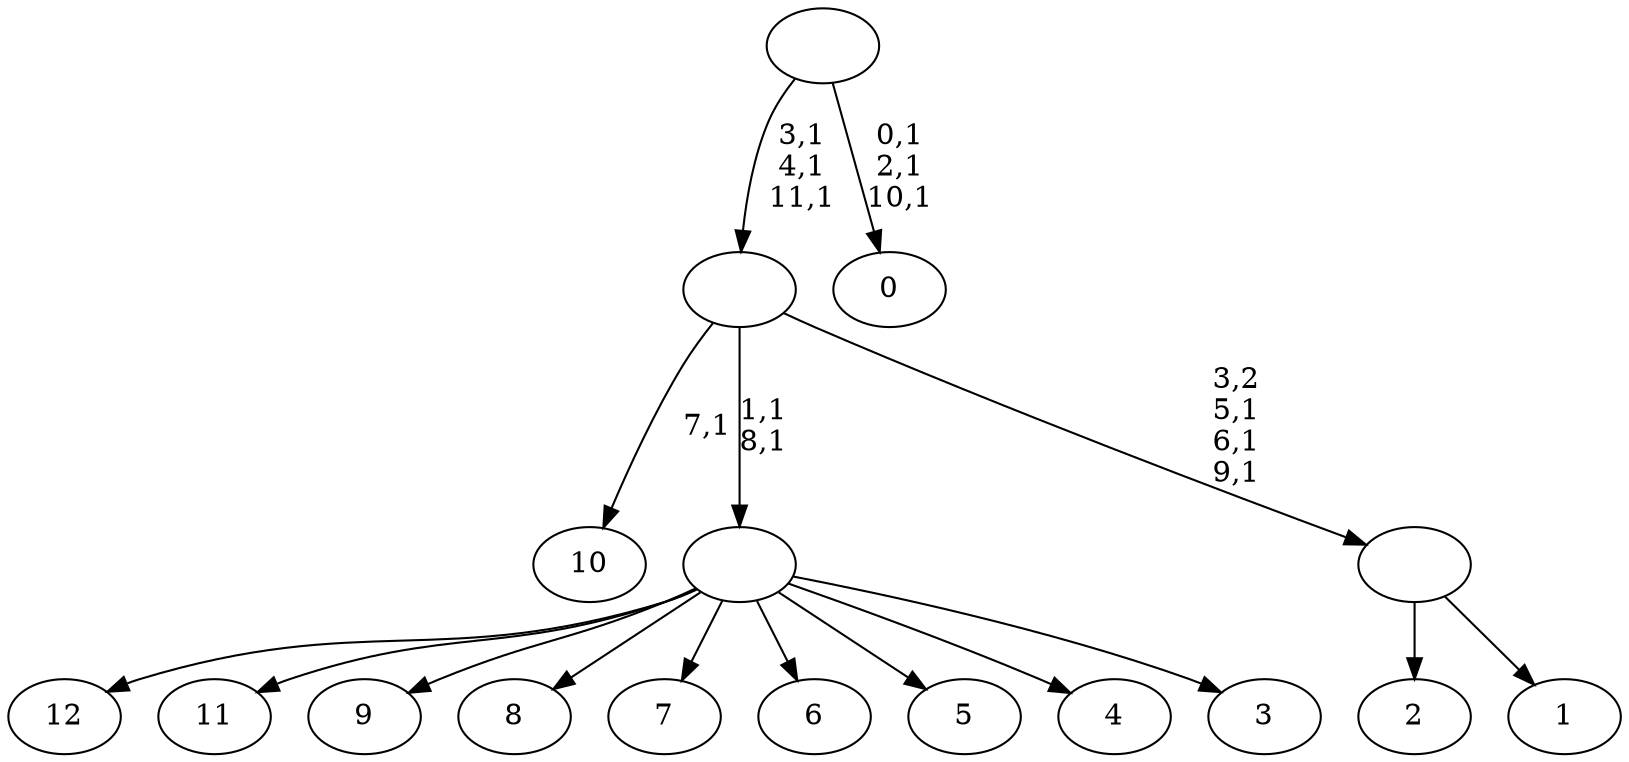 digraph T {
	25 [label="12"]
	24 [label="11"]
	23 [label="10"]
	21 [label="9"]
	20 [label="8"]
	19 [label="7"]
	18 [label="6"]
	17 [label="5"]
	16 [label="4"]
	15 [label="3"]
	14 [label=""]
	12 [label="2"]
	11 [label="1"]
	10 [label=""]
	7 [label=""]
	4 [label="0"]
	0 [label=""]
	14 -> 25 [label=""]
	14 -> 24 [label=""]
	14 -> 21 [label=""]
	14 -> 20 [label=""]
	14 -> 19 [label=""]
	14 -> 18 [label=""]
	14 -> 17 [label=""]
	14 -> 16 [label=""]
	14 -> 15 [label=""]
	10 -> 12 [label=""]
	10 -> 11 [label=""]
	7 -> 10 [label="3,2\n5,1\n6,1\n9,1"]
	7 -> 14 [label="1,1\n8,1"]
	7 -> 23 [label="7,1"]
	0 -> 4 [label="0,1\n2,1\n10,1"]
	0 -> 7 [label="3,1\n4,1\n11,1"]
}
